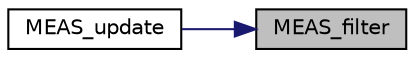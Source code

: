 digraph "MEAS_filter"
{
 // LATEX_PDF_SIZE
  edge [fontname="Helvetica",fontsize="10",labelfontname="Helvetica",labelfontsize="10"];
  node [fontname="Helvetica",fontsize="10",shape=record];
  rankdir="RL";
  Node1 [label="MEAS_filter",height=0.2,width=0.4,color="black", fillcolor="grey75", style="filled", fontcolor="black",tooltip=" "];
  Node1 -> Node2 [dir="back",color="midnightblue",fontsize="10",style="solid"];
  Node2 [label="MEAS_update",height=0.2,width=0.4,color="black", fillcolor="white", style="filled",URL="$meas_8h.html#a82ac7713a91b1e286080c10e1776d2f8",tooltip=" "];
}
